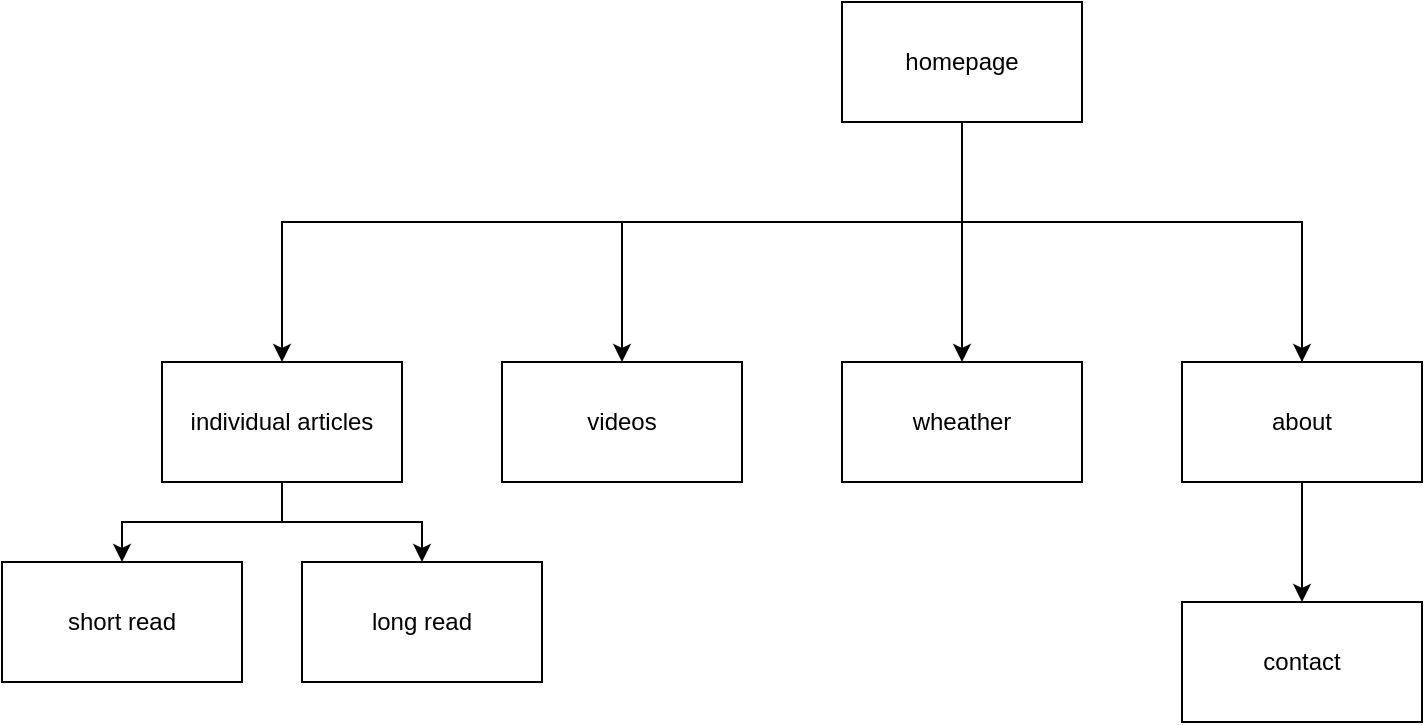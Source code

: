 <mxfile version="17.0.0" type="google"><diagram id="meM_Kn7uhAkzqCDvmzK0" name="Page-1"><mxGraphModel grid="1" gridSize="10" guides="1" tooltips="1" connect="1" arrows="1" page="1" fold="1" pageScale="1" pageWidth="827" pageHeight="1169" math="0" shadow="0"><root><mxCell id="0"/><mxCell id="1" parent="0"/><mxCell id="xvTcPDmltkAmsK-5e0QJ-7" style="edgeStyle=orthogonalEdgeStyle;rounded=0;orthogonalLoop=1;jettySize=auto;html=1;" edge="1" parent="1" source="xvTcPDmltkAmsK-5e0QJ-1" target="xvTcPDmltkAmsK-5e0QJ-4"><mxGeometry relative="1" as="geometry"><Array as="points"><mxPoint x="490" y="330"/><mxPoint x="320" y="330"/></Array></mxGeometry></mxCell><mxCell id="xvTcPDmltkAmsK-5e0QJ-8" style="edgeStyle=orthogonalEdgeStyle;rounded=0;orthogonalLoop=1;jettySize=auto;html=1;entryX=0.5;entryY=0;entryDx=0;entryDy=0;" edge="1" parent="1" source="xvTcPDmltkAmsK-5e0QJ-1" target="xvTcPDmltkAmsK-5e0QJ-2"><mxGeometry relative="1" as="geometry"><Array as="points"><mxPoint x="490" y="330"/><mxPoint x="150" y="330"/></Array></mxGeometry></mxCell><mxCell id="xvTcPDmltkAmsK-5e0QJ-9" style="edgeStyle=orthogonalEdgeStyle;rounded=0;orthogonalLoop=1;jettySize=auto;html=1;" edge="1" parent="1" source="xvTcPDmltkAmsK-5e0QJ-1" target="xvTcPDmltkAmsK-5e0QJ-3"><mxGeometry relative="1" as="geometry"/></mxCell><mxCell id="xvTcPDmltkAmsK-5e0QJ-10" style="edgeStyle=orthogonalEdgeStyle;rounded=0;orthogonalLoop=1;jettySize=auto;html=1;" edge="1" parent="1" source="xvTcPDmltkAmsK-5e0QJ-1" target="xvTcPDmltkAmsK-5e0QJ-5"><mxGeometry relative="1" as="geometry"><Array as="points"><mxPoint x="490" y="330"/><mxPoint x="660" y="330"/></Array></mxGeometry></mxCell><mxCell id="xvTcPDmltkAmsK-5e0QJ-11" style="edgeStyle=orthogonalEdgeStyle;rounded=0;orthogonalLoop=1;jettySize=auto;html=1;entryX=0.5;entryY=0;entryDx=0;entryDy=0;" edge="1" parent="1" source="xvTcPDmltkAmsK-5e0QJ-1" target="xvTcPDmltkAmsK-5e0QJ-6"><mxGeometry relative="1" as="geometry"><Array as="points"><mxPoint x="490" y="330"/><mxPoint x="660" y="330"/><mxPoint x="660" y="510"/></Array></mxGeometry></mxCell><mxCell id="xvTcPDmltkAmsK-5e0QJ-1" value="&lt;div&gt;homepage&lt;/div&gt;" style="rounded=0;whiteSpace=wrap;html=1;" vertex="1" parent="1"><mxGeometry x="430" y="220" width="120" height="60" as="geometry"/></mxCell><mxCell id="xvTcPDmltkAmsK-5e0QJ-14" style="edgeStyle=orthogonalEdgeStyle;rounded=0;orthogonalLoop=1;jettySize=auto;html=1;" edge="1" parent="1" source="xvTcPDmltkAmsK-5e0QJ-2" target="xvTcPDmltkAmsK-5e0QJ-13"><mxGeometry relative="1" as="geometry"/></mxCell><mxCell id="xvTcPDmltkAmsK-5e0QJ-15" style="edgeStyle=orthogonalEdgeStyle;rounded=0;orthogonalLoop=1;jettySize=auto;html=1;" edge="1" parent="1" source="xvTcPDmltkAmsK-5e0QJ-2" target="xvTcPDmltkAmsK-5e0QJ-12"><mxGeometry relative="1" as="geometry"/></mxCell><mxCell id="xvTcPDmltkAmsK-5e0QJ-2" value="&lt;div&gt;individual articles&lt;/div&gt;" style="rounded=0;whiteSpace=wrap;html=1;" vertex="1" parent="1"><mxGeometry x="90" y="400" width="120" height="60" as="geometry"/></mxCell><mxCell id="xvTcPDmltkAmsK-5e0QJ-3" value="wheather" style="rounded=0;whiteSpace=wrap;html=1;" vertex="1" parent="1"><mxGeometry x="430" y="400" width="120" height="60" as="geometry"/></mxCell><mxCell id="xvTcPDmltkAmsK-5e0QJ-4" value="videos" style="rounded=0;whiteSpace=wrap;html=1;" vertex="1" parent="1"><mxGeometry x="260" y="400" width="120" height="60" as="geometry"/></mxCell><mxCell id="xvTcPDmltkAmsK-5e0QJ-5" value="&lt;div&gt;about&lt;/div&gt;" style="rounded=0;whiteSpace=wrap;html=1;" vertex="1" parent="1"><mxGeometry x="600" y="400" width="120" height="60" as="geometry"/></mxCell><mxCell id="xvTcPDmltkAmsK-5e0QJ-6" value="&lt;div&gt;contact&lt;/div&gt;" style="rounded=0;whiteSpace=wrap;html=1;" vertex="1" parent="1"><mxGeometry x="600" y="520" width="120" height="60" as="geometry"/></mxCell><mxCell id="xvTcPDmltkAmsK-5e0QJ-12" value="&lt;div&gt;short read&lt;/div&gt;" style="rounded=0;whiteSpace=wrap;html=1;" vertex="1" parent="1"><mxGeometry x="10" y="500" width="120" height="60" as="geometry"/></mxCell><mxCell id="xvTcPDmltkAmsK-5e0QJ-13" value="&lt;div&gt;long read&lt;/div&gt;" style="rounded=0;whiteSpace=wrap;html=1;" vertex="1" parent="1"><mxGeometry x="160" y="500" width="120" height="60" as="geometry"/></mxCell></root></mxGraphModel></diagram></mxfile>